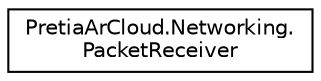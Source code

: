 digraph "Graphical Class Hierarchy"
{
 // LATEX_PDF_SIZE
  edge [fontname="Helvetica",fontsize="10",labelfontname="Helvetica",labelfontsize="10"];
  node [fontname="Helvetica",fontsize="10",shape=record];
  rankdir="LR";
  Node0 [label="PretiaArCloud.Networking.\lPacketReceiver",height=0.2,width=0.4,color="black", fillcolor="white", style="filled",URL="$classPretiaArCloud_1_1Networking_1_1PacketReceiver.html",tooltip=" "];
}
